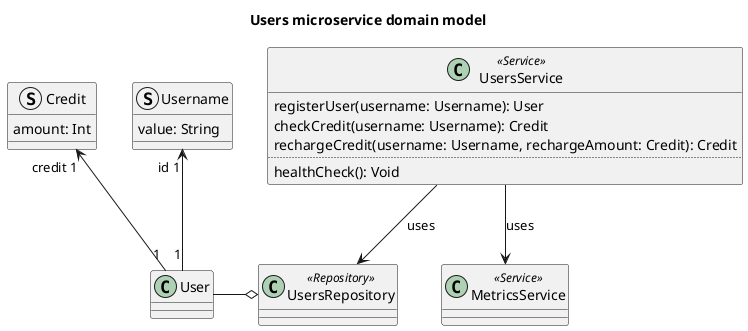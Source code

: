 @startuml users-microservice-domain-model

title Users microservice domain model

class User {}

struct Username {
    value: String
}
User "1" -u-> "id 1" Username

struct Credit {
    amount: Int
}
User "1" -u-> "credit 1" Credit

class UsersRepository <<Repository>>
UsersRepository o-l- User

class UsersService <<Service>> {
    registerUser(username: Username): User
    checkCredit(username: Username): Credit
    rechargeCredit(username: Username, rechargeAmount: Credit): Credit
    ..
    healthCheck(): Void
}

UsersService --> UsersRepository : "uses"

class MetricsService <<Service>>
UsersService --> MetricsService : "uses"

@enduml
